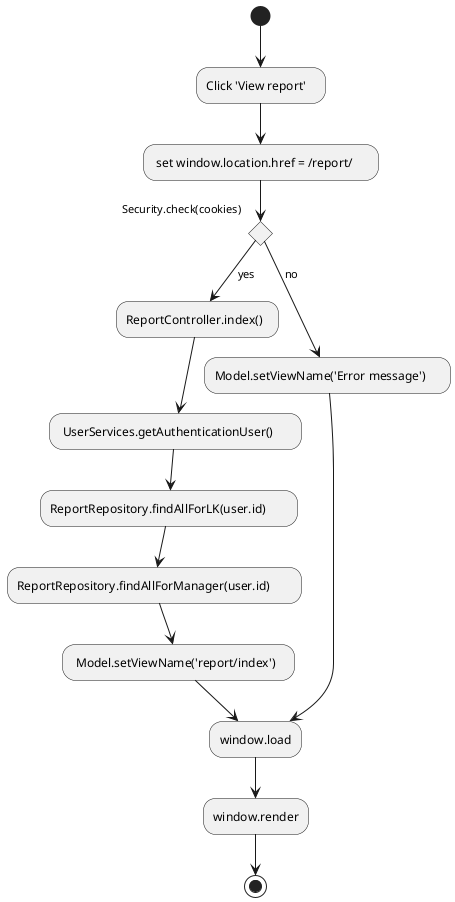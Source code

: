 @startuml

(*) --> "Click 'View report'   "
--> " set window.location.href = /report/     "
if "Security.check(cookies)" then
    --> [yes] "ReportController.index()  "
    --> " UserServices.getAuthenticationUser()      "
    -->  "ReportRepository.findAllForLK(user.id)       "
    -->  "ReportRepository.findAllForManager(user.id)       "
    --> " Model.setViewName('report/index')   "
    --> "window.load"
else
    --> [no] "Model.setViewName('Error message')     "
endif
    --> "window.load"
    --> "window.render"
    --> (*)
@enduml